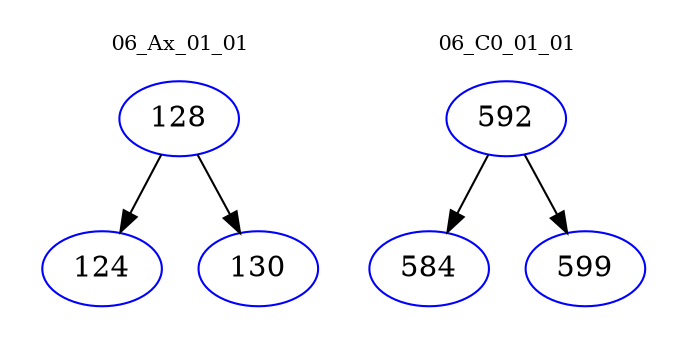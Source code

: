 digraph{
subgraph cluster_0 {
color = white
label = "06_Ax_01_01";
fontsize=10;
T0_128 [label="128", color="blue"]
T0_128 -> T0_124 [color="black"]
T0_124 [label="124", color="blue"]
T0_128 -> T0_130 [color="black"]
T0_130 [label="130", color="blue"]
}
subgraph cluster_1 {
color = white
label = "06_C0_01_01";
fontsize=10;
T1_592 [label="592", color="blue"]
T1_592 -> T1_584 [color="black"]
T1_584 [label="584", color="blue"]
T1_592 -> T1_599 [color="black"]
T1_599 [label="599", color="blue"]
}
}

